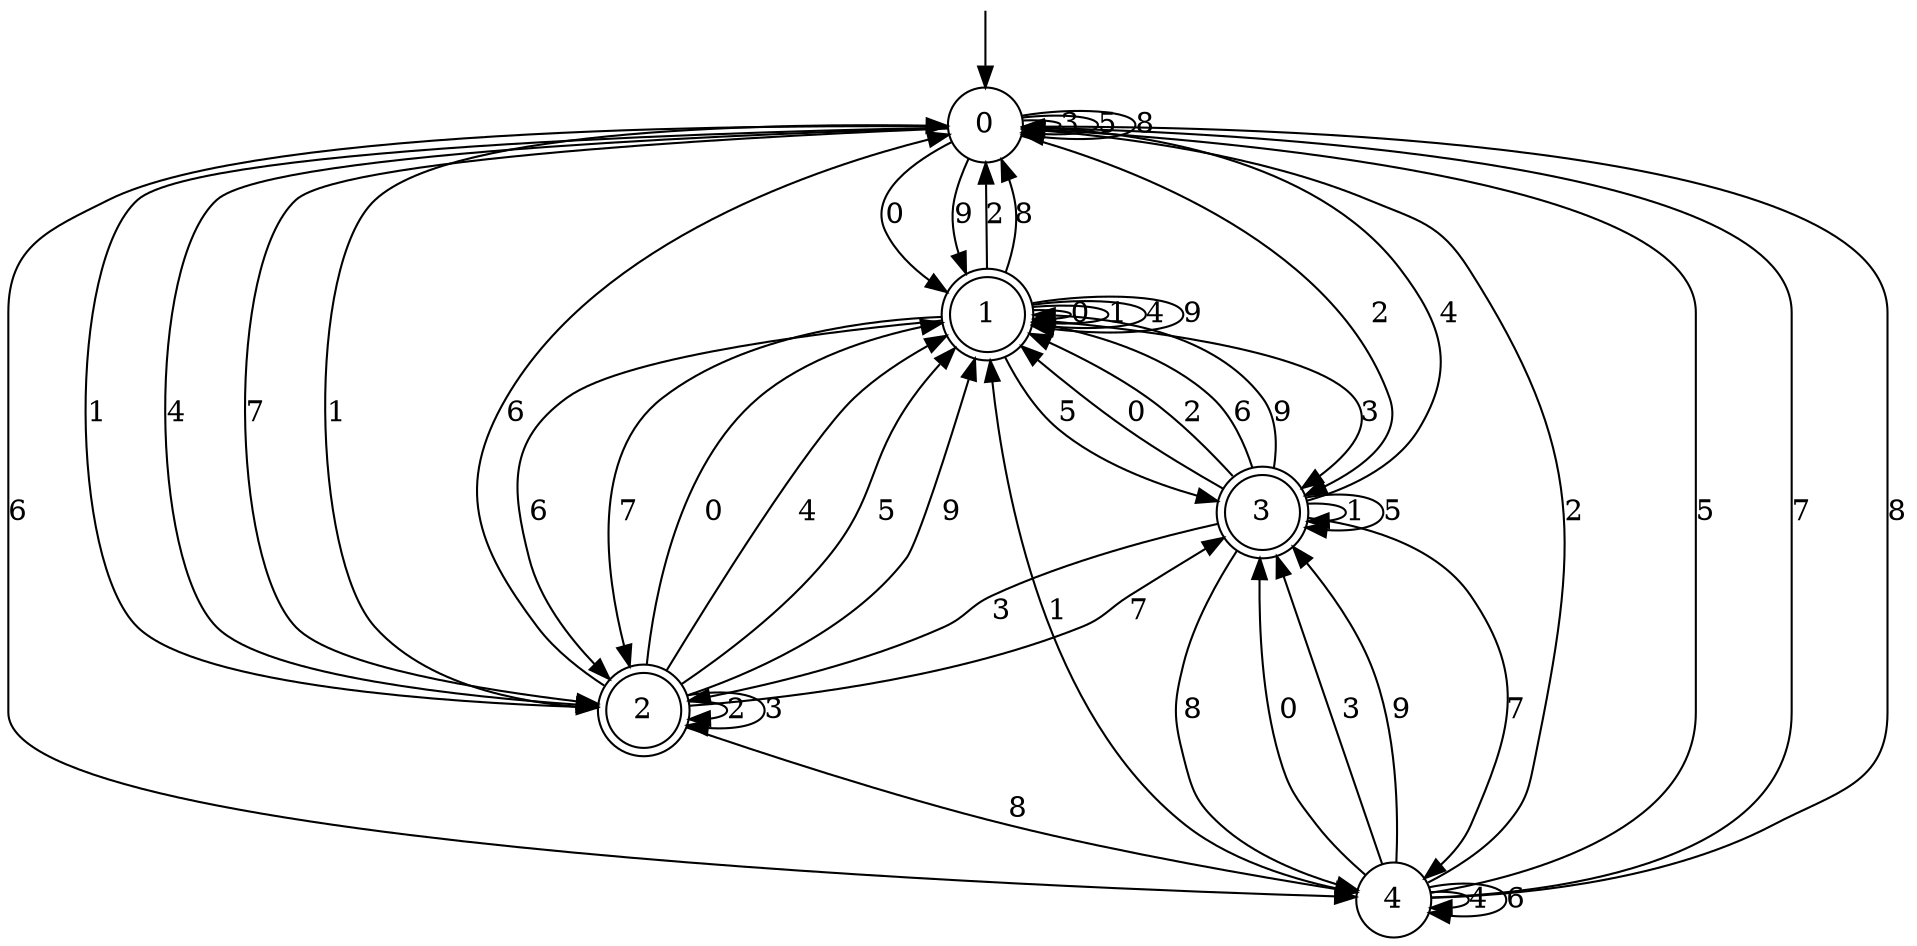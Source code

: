 digraph g {

	s0 [shape="circle" label="0"];
	s1 [shape="doublecircle" label="1"];
	s2 [shape="doublecircle" label="2"];
	s3 [shape="doublecircle" label="3"];
	s4 [shape="circle" label="4"];
	s0 -> s1 [label="0"];
	s0 -> s2 [label="1"];
	s0 -> s3 [label="2"];
	s0 -> s0 [label="3"];
	s0 -> s2 [label="4"];
	s0 -> s0 [label="5"];
	s0 -> s4 [label="6"];
	s0 -> s2 [label="7"];
	s0 -> s0 [label="8"];
	s0 -> s1 [label="9"];
	s1 -> s1 [label="0"];
	s1 -> s1 [label="1"];
	s1 -> s0 [label="2"];
	s1 -> s3 [label="3"];
	s1 -> s1 [label="4"];
	s1 -> s3 [label="5"];
	s1 -> s2 [label="6"];
	s1 -> s2 [label="7"];
	s1 -> s0 [label="8"];
	s1 -> s1 [label="9"];
	s2 -> s1 [label="0"];
	s2 -> s0 [label="1"];
	s2 -> s2 [label="2"];
	s2 -> s2 [label="3"];
	s2 -> s1 [label="4"];
	s2 -> s1 [label="5"];
	s2 -> s0 [label="6"];
	s2 -> s3 [label="7"];
	s2 -> s4 [label="8"];
	s2 -> s1 [label="9"];
	s3 -> s1 [label="0"];
	s3 -> s3 [label="1"];
	s3 -> s1 [label="2"];
	s3 -> s2 [label="3"];
	s3 -> s0 [label="4"];
	s3 -> s3 [label="5"];
	s3 -> s1 [label="6"];
	s3 -> s4 [label="7"];
	s3 -> s4 [label="8"];
	s3 -> s1 [label="9"];
	s4 -> s3 [label="0"];
	s4 -> s1 [label="1"];
	s4 -> s0 [label="2"];
	s4 -> s3 [label="3"];
	s4 -> s4 [label="4"];
	s4 -> s0 [label="5"];
	s4 -> s4 [label="6"];
	s4 -> s0 [label="7"];
	s4 -> s0 [label="8"];
	s4 -> s3 [label="9"];

__start0 [label="" shape="none" width="0" height="0"];
__start0 -> s0;

}

